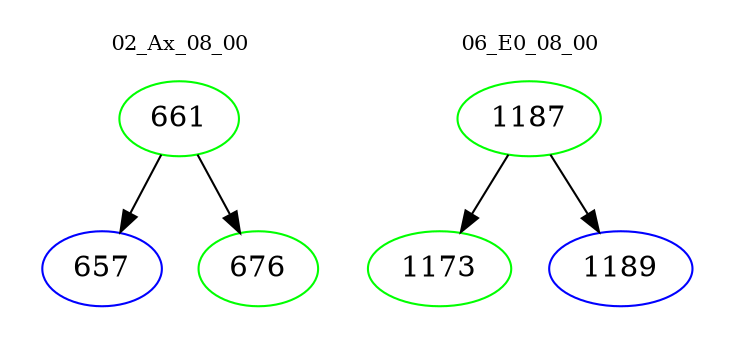 digraph{
subgraph cluster_0 {
color = white
label = "02_Ax_08_00";
fontsize=10;
T0_661 [label="661", color="green"]
T0_661 -> T0_657 [color="black"]
T0_657 [label="657", color="blue"]
T0_661 -> T0_676 [color="black"]
T0_676 [label="676", color="green"]
}
subgraph cluster_1 {
color = white
label = "06_E0_08_00";
fontsize=10;
T1_1187 [label="1187", color="green"]
T1_1187 -> T1_1173 [color="black"]
T1_1173 [label="1173", color="green"]
T1_1187 -> T1_1189 [color="black"]
T1_1189 [label="1189", color="blue"]
}
}
